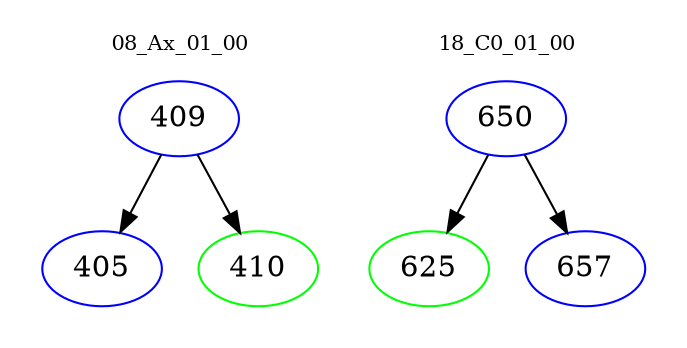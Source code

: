 digraph{
subgraph cluster_0 {
color = white
label = "08_Ax_01_00";
fontsize=10;
T0_409 [label="409", color="blue"]
T0_409 -> T0_405 [color="black"]
T0_405 [label="405", color="blue"]
T0_409 -> T0_410 [color="black"]
T0_410 [label="410", color="green"]
}
subgraph cluster_1 {
color = white
label = "18_C0_01_00";
fontsize=10;
T1_650 [label="650", color="blue"]
T1_650 -> T1_625 [color="black"]
T1_625 [label="625", color="green"]
T1_650 -> T1_657 [color="black"]
T1_657 [label="657", color="blue"]
}
}
